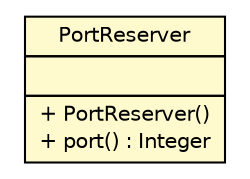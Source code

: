 #!/usr/local/bin/dot
#
# Class diagram 
# Generated by UMLGraph version 5.1 (http://www.umlgraph.org/)
#

digraph G {
	edge [fontname="Helvetica",fontsize=10,labelfontname="Helvetica",labelfontsize=10];
	node [fontname="Helvetica",fontsize=10,shape=plaintext];
	nodesep=0.25;
	ranksep=0.5;
	// com.rexsl.maven.utils.PortReserver
	c629 [label=<<table title="com.rexsl.maven.utils.PortReserver" border="0" cellborder="1" cellspacing="0" cellpadding="2" port="p" bgcolor="lemonChiffon" href="./PortReserver.html">
		<tr><td><table border="0" cellspacing="0" cellpadding="1">
<tr><td align="center" balign="center"> PortReserver </td></tr>
		</table></td></tr>
		<tr><td><table border="0" cellspacing="0" cellpadding="1">
<tr><td align="left" balign="left">  </td></tr>
		</table></td></tr>
		<tr><td><table border="0" cellspacing="0" cellpadding="1">
<tr><td align="left" balign="left"> + PortReserver() </td></tr>
<tr><td align="left" balign="left"> + port() : Integer </td></tr>
		</table></td></tr>
		</table>>, fontname="Helvetica", fontcolor="black", fontsize=10.0];
}

